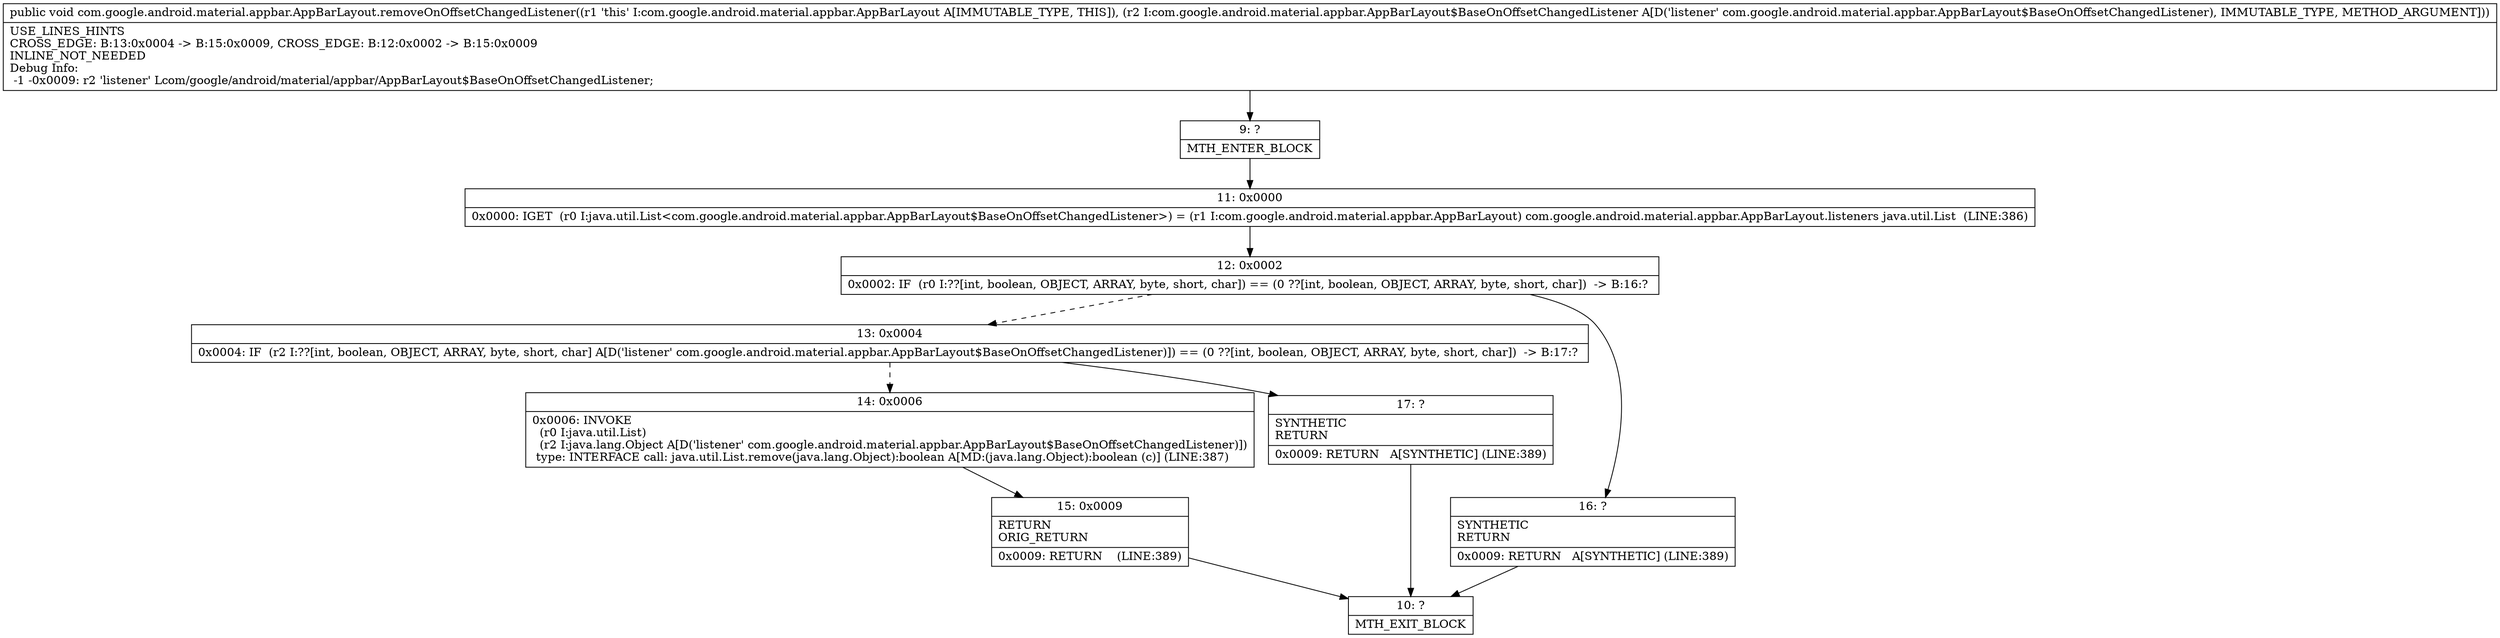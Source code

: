 digraph "CFG forcom.google.android.material.appbar.AppBarLayout.removeOnOffsetChangedListener(Lcom\/google\/android\/material\/appbar\/AppBarLayout$BaseOnOffsetChangedListener;)V" {
Node_9 [shape=record,label="{9\:\ ?|MTH_ENTER_BLOCK\l}"];
Node_11 [shape=record,label="{11\:\ 0x0000|0x0000: IGET  (r0 I:java.util.List\<com.google.android.material.appbar.AppBarLayout$BaseOnOffsetChangedListener\>) = (r1 I:com.google.android.material.appbar.AppBarLayout) com.google.android.material.appbar.AppBarLayout.listeners java.util.List  (LINE:386)\l}"];
Node_12 [shape=record,label="{12\:\ 0x0002|0x0002: IF  (r0 I:??[int, boolean, OBJECT, ARRAY, byte, short, char]) == (0 ??[int, boolean, OBJECT, ARRAY, byte, short, char])  \-\> B:16:? \l}"];
Node_13 [shape=record,label="{13\:\ 0x0004|0x0004: IF  (r2 I:??[int, boolean, OBJECT, ARRAY, byte, short, char] A[D('listener' com.google.android.material.appbar.AppBarLayout$BaseOnOffsetChangedListener)]) == (0 ??[int, boolean, OBJECT, ARRAY, byte, short, char])  \-\> B:17:? \l}"];
Node_14 [shape=record,label="{14\:\ 0x0006|0x0006: INVOKE  \l  (r0 I:java.util.List)\l  (r2 I:java.lang.Object A[D('listener' com.google.android.material.appbar.AppBarLayout$BaseOnOffsetChangedListener)])\l type: INTERFACE call: java.util.List.remove(java.lang.Object):boolean A[MD:(java.lang.Object):boolean (c)] (LINE:387)\l}"];
Node_15 [shape=record,label="{15\:\ 0x0009|RETURN\lORIG_RETURN\l|0x0009: RETURN    (LINE:389)\l}"];
Node_10 [shape=record,label="{10\:\ ?|MTH_EXIT_BLOCK\l}"];
Node_17 [shape=record,label="{17\:\ ?|SYNTHETIC\lRETURN\l|0x0009: RETURN   A[SYNTHETIC] (LINE:389)\l}"];
Node_16 [shape=record,label="{16\:\ ?|SYNTHETIC\lRETURN\l|0x0009: RETURN   A[SYNTHETIC] (LINE:389)\l}"];
MethodNode[shape=record,label="{public void com.google.android.material.appbar.AppBarLayout.removeOnOffsetChangedListener((r1 'this' I:com.google.android.material.appbar.AppBarLayout A[IMMUTABLE_TYPE, THIS]), (r2 I:com.google.android.material.appbar.AppBarLayout$BaseOnOffsetChangedListener A[D('listener' com.google.android.material.appbar.AppBarLayout$BaseOnOffsetChangedListener), IMMUTABLE_TYPE, METHOD_ARGUMENT]))  | USE_LINES_HINTS\lCROSS_EDGE: B:13:0x0004 \-\> B:15:0x0009, CROSS_EDGE: B:12:0x0002 \-\> B:15:0x0009\lINLINE_NOT_NEEDED\lDebug Info:\l  \-1 \-0x0009: r2 'listener' Lcom\/google\/android\/material\/appbar\/AppBarLayout$BaseOnOffsetChangedListener;\l}"];
MethodNode -> Node_9;Node_9 -> Node_11;
Node_11 -> Node_12;
Node_12 -> Node_13[style=dashed];
Node_12 -> Node_16;
Node_13 -> Node_14[style=dashed];
Node_13 -> Node_17;
Node_14 -> Node_15;
Node_15 -> Node_10;
Node_17 -> Node_10;
Node_16 -> Node_10;
}

